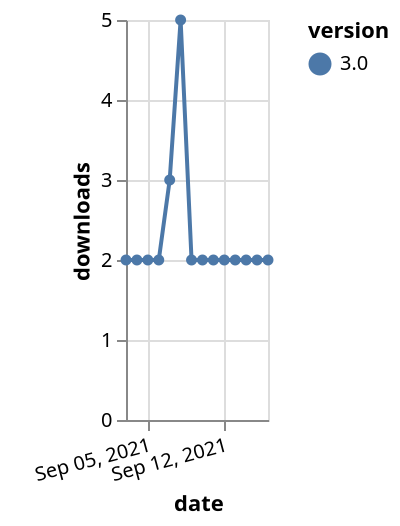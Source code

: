 {"$schema": "https://vega.github.io/schema/vega-lite/v5.json", "description": "A simple bar chart with embedded data.", "data": {"values": [{"date": "2021-09-03", "total": 2417, "delta": 2, "version": "3.0"}, {"date": "2021-09-04", "total": 2419, "delta": 2, "version": "3.0"}, {"date": "2021-09-05", "total": 2421, "delta": 2, "version": "3.0"}, {"date": "2021-09-06", "total": 2423, "delta": 2, "version": "3.0"}, {"date": "2021-09-07", "total": 2426, "delta": 3, "version": "3.0"}, {"date": "2021-09-08", "total": 2431, "delta": 5, "version": "3.0"}, {"date": "2021-09-09", "total": 2433, "delta": 2, "version": "3.0"}, {"date": "2021-09-10", "total": 2435, "delta": 2, "version": "3.0"}, {"date": "2021-09-11", "total": 2437, "delta": 2, "version": "3.0"}, {"date": "2021-09-12", "total": 2439, "delta": 2, "version": "3.0"}, {"date": "2021-09-13", "total": 2441, "delta": 2, "version": "3.0"}, {"date": "2021-09-14", "total": 2443, "delta": 2, "version": "3.0"}, {"date": "2021-09-15", "total": 2445, "delta": 2, "version": "3.0"}, {"date": "2021-09-16", "total": 2447, "delta": 2, "version": "3.0"}]}, "width": "container", "mark": {"type": "line", "point": {"filled": true}}, "encoding": {"x": {"field": "date", "type": "temporal", "timeUnit": "yearmonthdate", "title": "date", "axis": {"labelAngle": -15}}, "y": {"field": "delta", "type": "quantitative", "title": "downloads"}, "color": {"field": "version", "type": "nominal"}, "tooltip": {"field": "delta"}}}